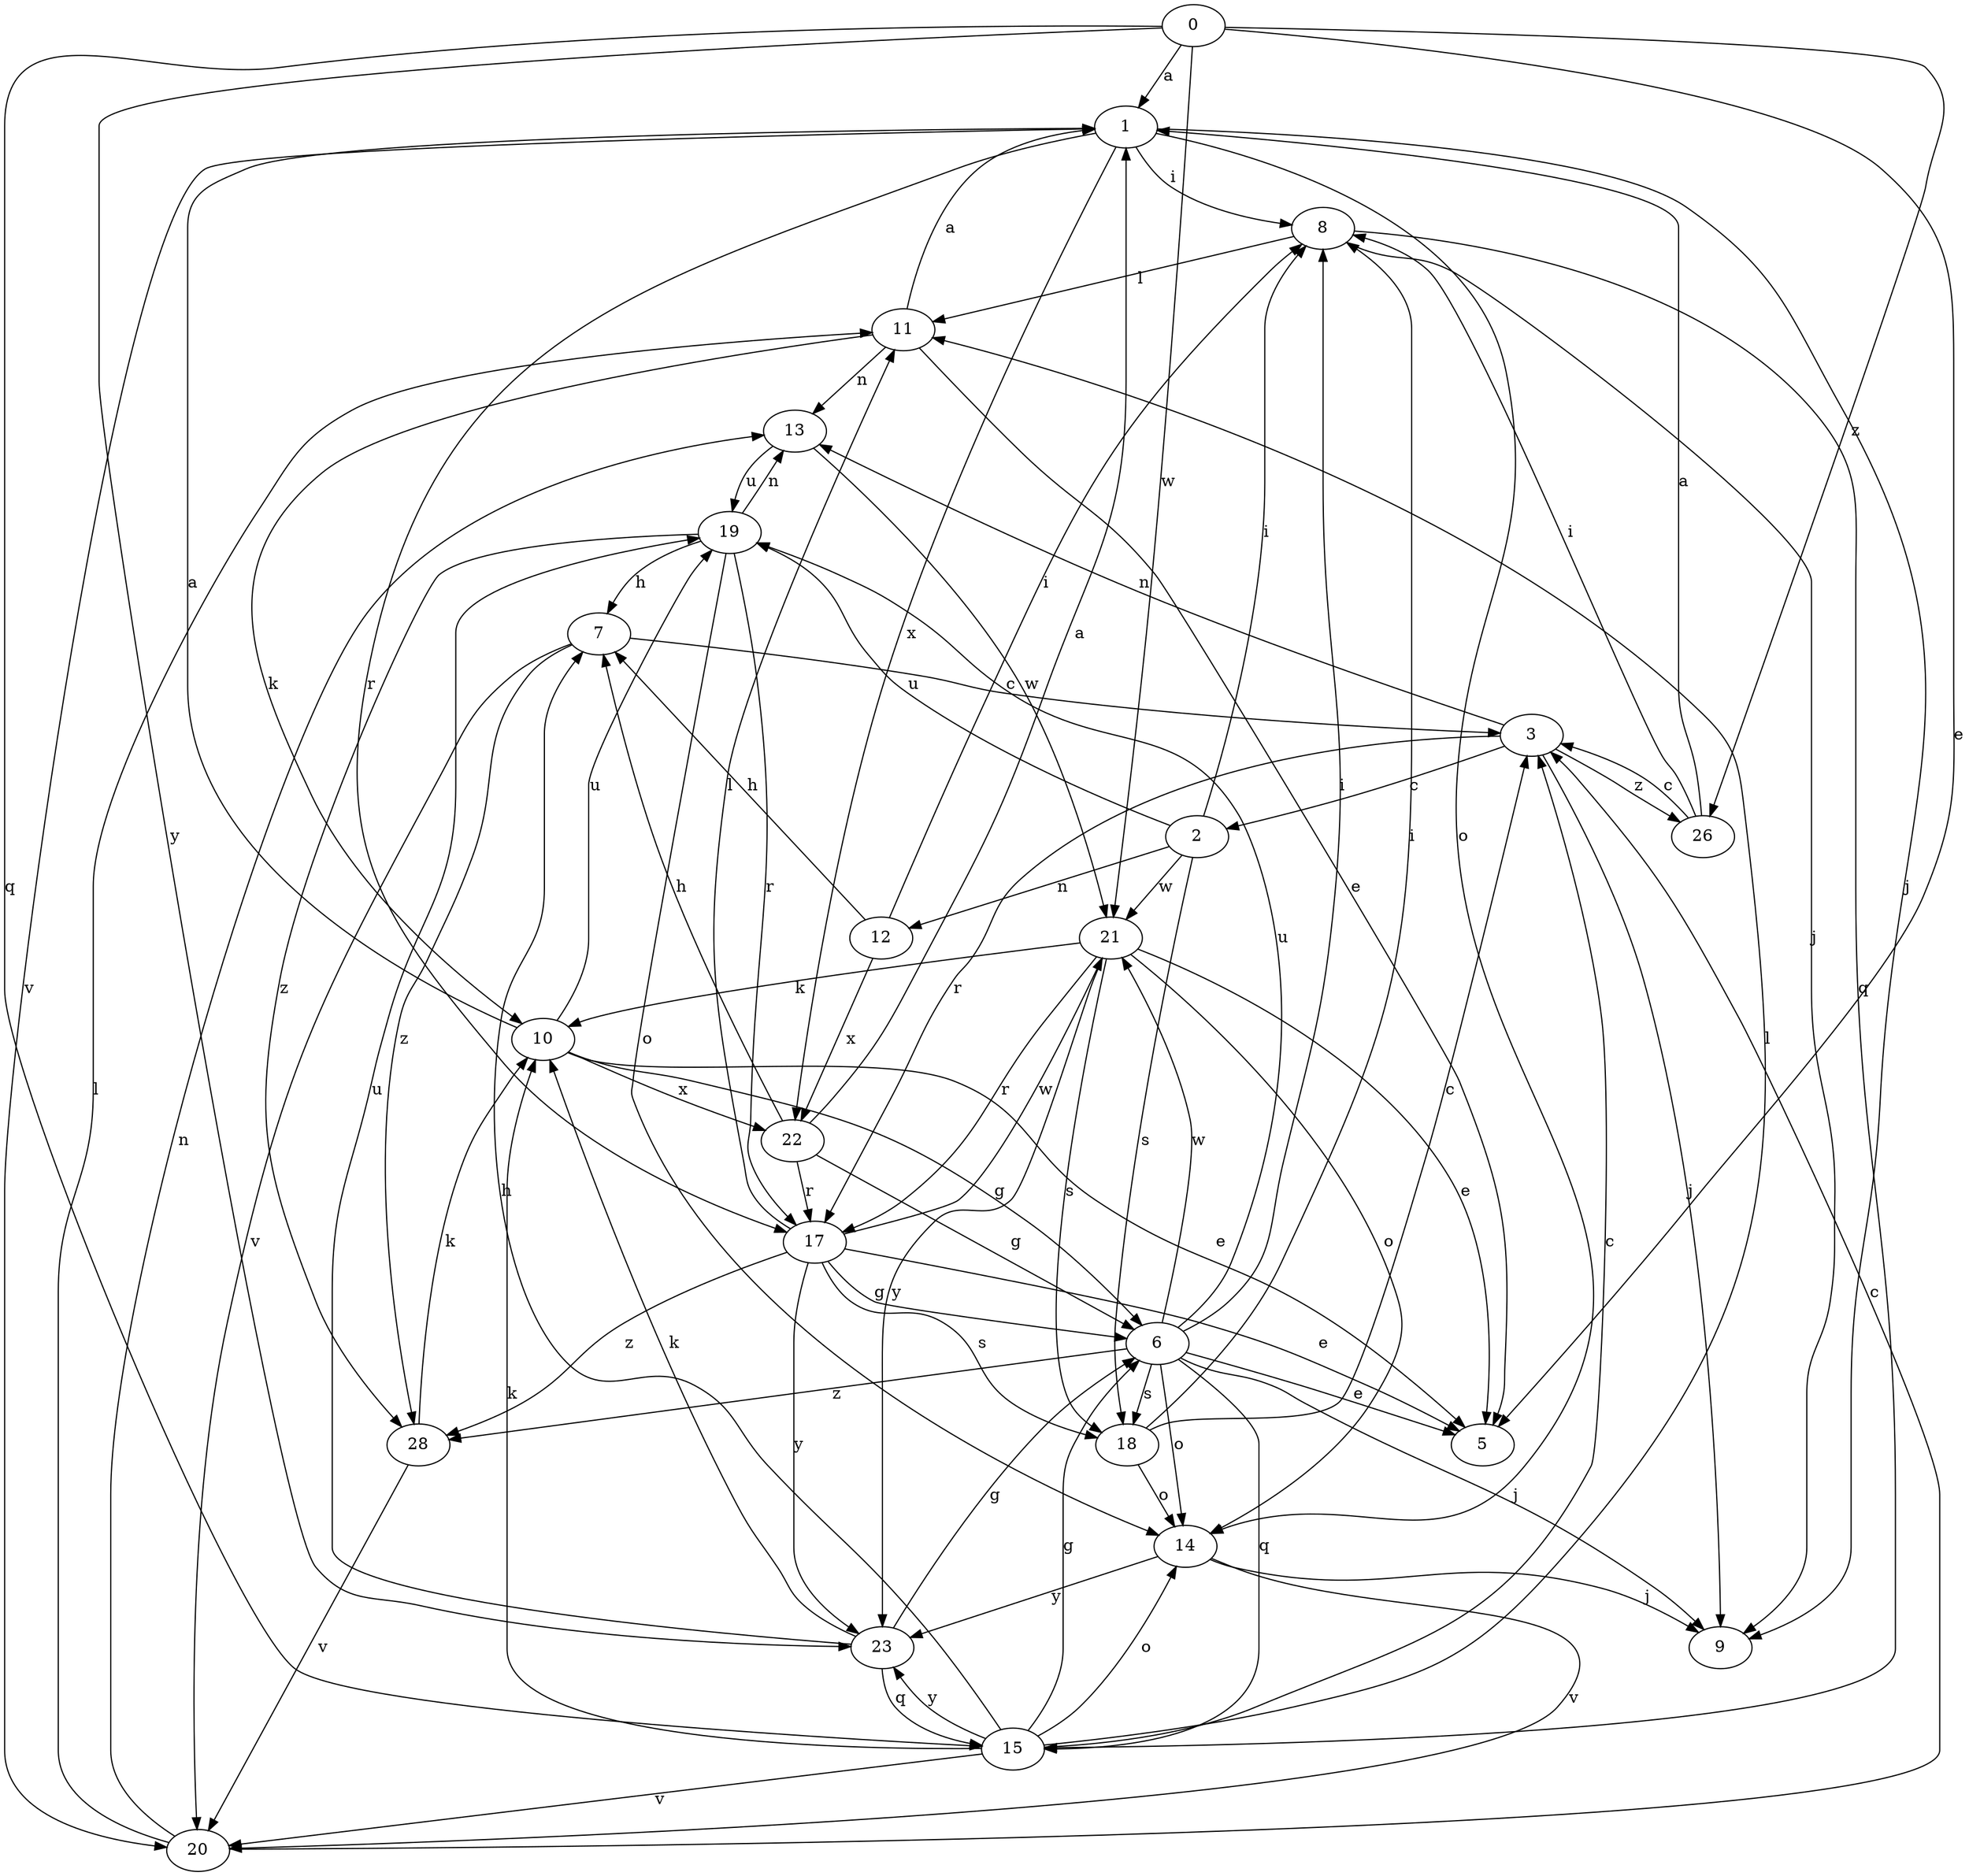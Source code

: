 strict digraph  {
0;
1;
2;
3;
5;
6;
7;
8;
9;
10;
11;
12;
13;
14;
15;
17;
18;
19;
20;
21;
22;
23;
26;
28;
0 -> 1  [label=a];
0 -> 5  [label=e];
0 -> 15  [label=q];
0 -> 21  [label=w];
0 -> 23  [label=y];
0 -> 26  [label=z];
1 -> 8  [label=i];
1 -> 9  [label=j];
1 -> 14  [label=o];
1 -> 17  [label=r];
1 -> 20  [label=v];
1 -> 22  [label=x];
2 -> 8  [label=i];
2 -> 12  [label=n];
2 -> 18  [label=s];
2 -> 19  [label=u];
2 -> 21  [label=w];
3 -> 2  [label=c];
3 -> 9  [label=j];
3 -> 13  [label=n];
3 -> 17  [label=r];
3 -> 26  [label=z];
6 -> 5  [label=e];
6 -> 8  [label=i];
6 -> 9  [label=j];
6 -> 14  [label=o];
6 -> 15  [label=q];
6 -> 18  [label=s];
6 -> 19  [label=u];
6 -> 21  [label=w];
6 -> 28  [label=z];
7 -> 3  [label=c];
7 -> 20  [label=v];
7 -> 28  [label=z];
8 -> 9  [label=j];
8 -> 11  [label=l];
8 -> 15  [label=q];
10 -> 1  [label=a];
10 -> 5  [label=e];
10 -> 6  [label=g];
10 -> 19  [label=u];
10 -> 22  [label=x];
11 -> 1  [label=a];
11 -> 5  [label=e];
11 -> 10  [label=k];
11 -> 13  [label=n];
12 -> 7  [label=h];
12 -> 8  [label=i];
12 -> 22  [label=x];
13 -> 19  [label=u];
13 -> 21  [label=w];
14 -> 9  [label=j];
14 -> 20  [label=v];
14 -> 23  [label=y];
15 -> 3  [label=c];
15 -> 6  [label=g];
15 -> 7  [label=h];
15 -> 10  [label=k];
15 -> 11  [label=l];
15 -> 14  [label=o];
15 -> 20  [label=v];
15 -> 23  [label=y];
17 -> 5  [label=e];
17 -> 6  [label=g];
17 -> 11  [label=l];
17 -> 18  [label=s];
17 -> 21  [label=w];
17 -> 23  [label=y];
17 -> 28  [label=z];
18 -> 3  [label=c];
18 -> 8  [label=i];
18 -> 14  [label=o];
19 -> 7  [label=h];
19 -> 13  [label=n];
19 -> 14  [label=o];
19 -> 17  [label=r];
19 -> 28  [label=z];
20 -> 3  [label=c];
20 -> 11  [label=l];
20 -> 13  [label=n];
21 -> 5  [label=e];
21 -> 10  [label=k];
21 -> 14  [label=o];
21 -> 17  [label=r];
21 -> 18  [label=s];
21 -> 23  [label=y];
22 -> 1  [label=a];
22 -> 6  [label=g];
22 -> 7  [label=h];
22 -> 17  [label=r];
23 -> 6  [label=g];
23 -> 10  [label=k];
23 -> 15  [label=q];
23 -> 19  [label=u];
26 -> 1  [label=a];
26 -> 3  [label=c];
26 -> 8  [label=i];
28 -> 10  [label=k];
28 -> 20  [label=v];
}
